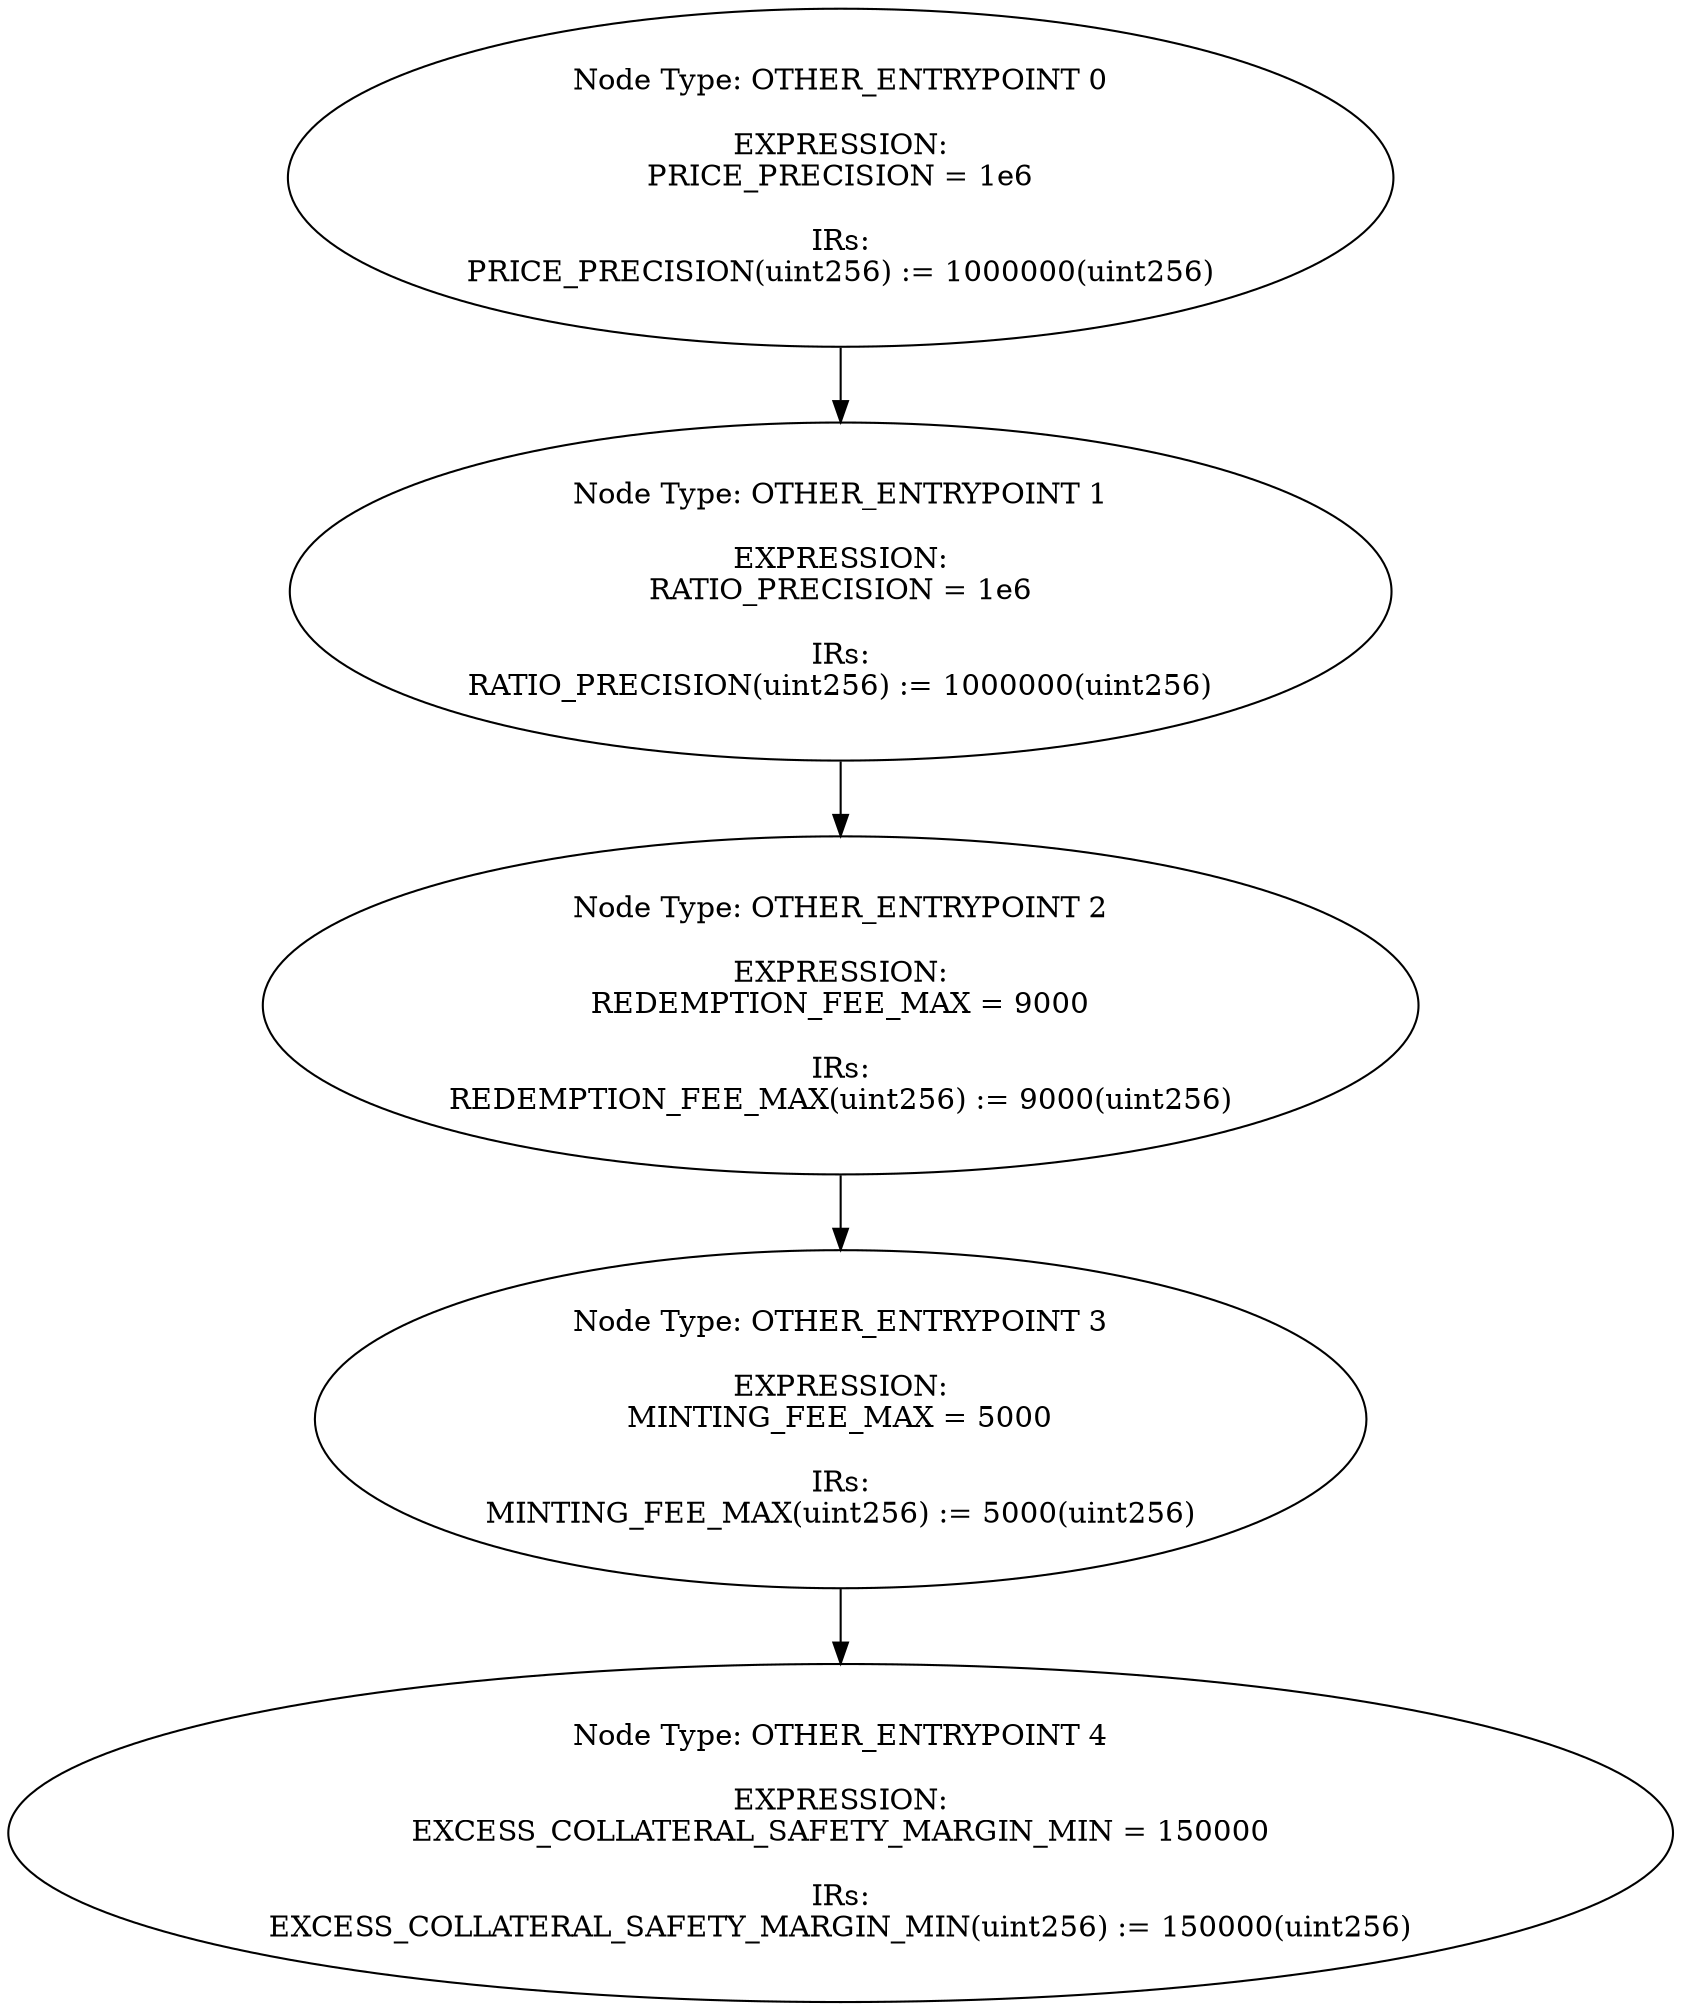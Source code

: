 digraph{
0[label="Node Type: OTHER_ENTRYPOINT 0

EXPRESSION:
PRICE_PRECISION = 1e6

IRs:
PRICE_PRECISION(uint256) := 1000000(uint256)"];
0->1;
1[label="Node Type: OTHER_ENTRYPOINT 1

EXPRESSION:
RATIO_PRECISION = 1e6

IRs:
RATIO_PRECISION(uint256) := 1000000(uint256)"];
1->2;
2[label="Node Type: OTHER_ENTRYPOINT 2

EXPRESSION:
REDEMPTION_FEE_MAX = 9000

IRs:
REDEMPTION_FEE_MAX(uint256) := 9000(uint256)"];
2->3;
3[label="Node Type: OTHER_ENTRYPOINT 3

EXPRESSION:
MINTING_FEE_MAX = 5000

IRs:
MINTING_FEE_MAX(uint256) := 5000(uint256)"];
3->4;
4[label="Node Type: OTHER_ENTRYPOINT 4

EXPRESSION:
EXCESS_COLLATERAL_SAFETY_MARGIN_MIN = 150000

IRs:
EXCESS_COLLATERAL_SAFETY_MARGIN_MIN(uint256) := 150000(uint256)"];
}

